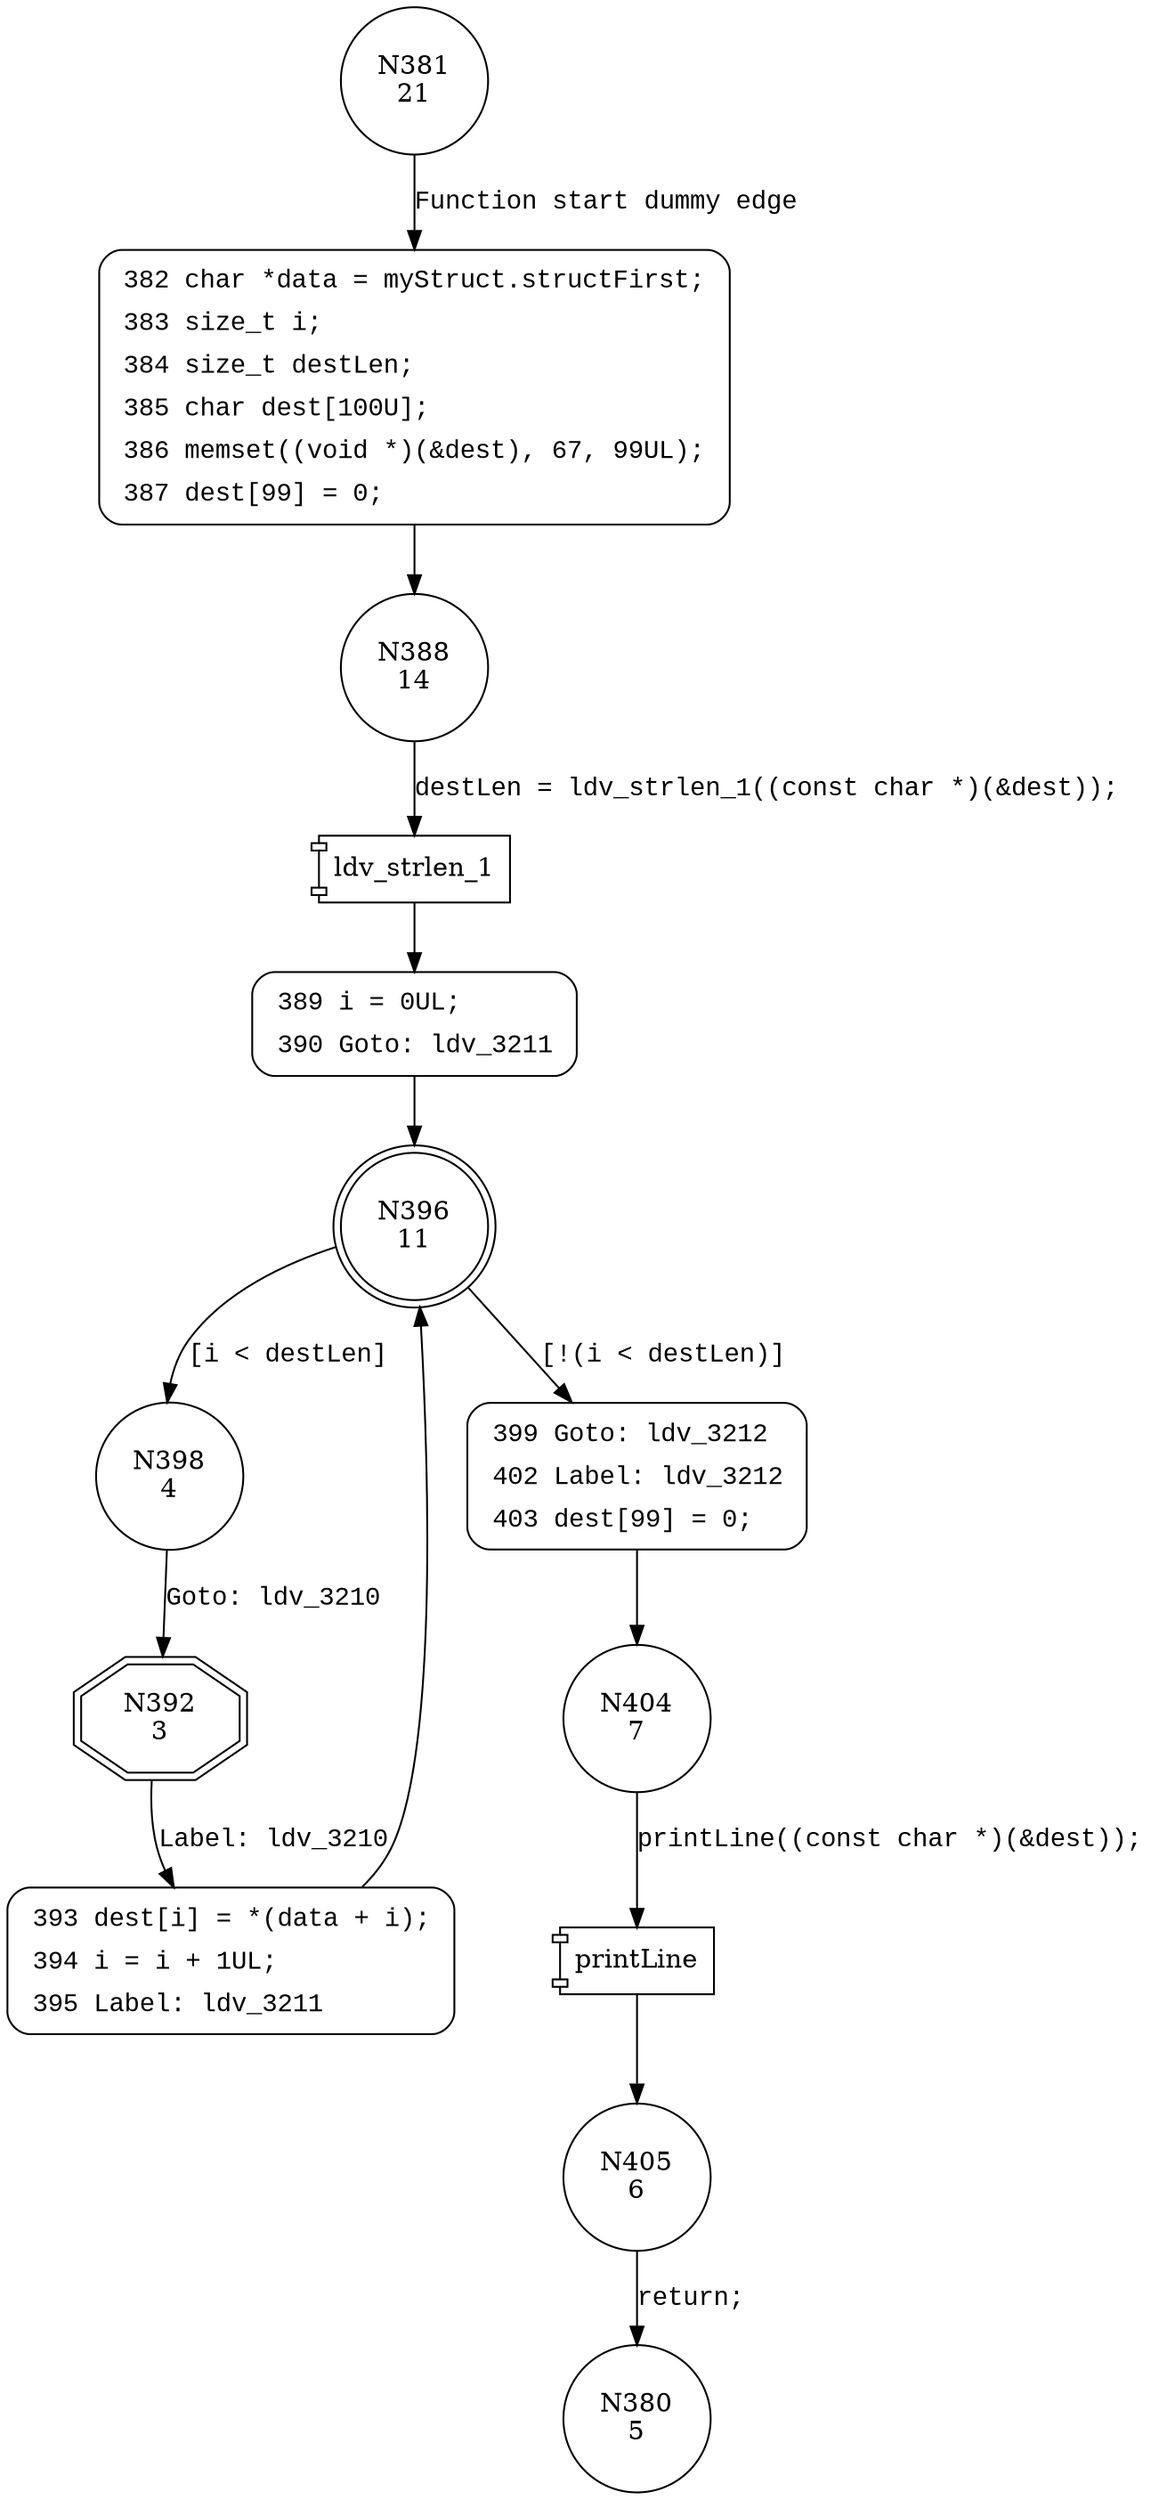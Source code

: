 digraph CWE126_Buffer_Overread__char_declare_loop_67b_goodG2BSink {
381 [shape="circle" label="N381\n21"]
382 [shape="circle" label="N382\n20"]
388 [shape="circle" label="N388\n14"]
389 [shape="circle" label="N389\n13"]
396 [shape="doublecircle" label="N396\n11"]
398 [shape="circle" label="N398\n4"]
399 [shape="circle" label="N399\n10"]
404 [shape="circle" label="N404\n7"]
405 [shape="circle" label="N405\n6"]
392 [shape="doubleoctagon" label="N392\n3"]
393 [shape="circle" label="N393\n2"]
380 [shape="circle" label="N380\n5"]
382 [style="filled,bold" penwidth="1" fillcolor="white" fontname="Courier New" shape="Mrecord" label=<<table border="0" cellborder="0" cellpadding="3" bgcolor="white"><tr><td align="right">382</td><td align="left">char *data = myStruct.structFirst;</td></tr><tr><td align="right">383</td><td align="left">size_t i;</td></tr><tr><td align="right">384</td><td align="left">size_t destLen;</td></tr><tr><td align="right">385</td><td align="left">char dest[100U];</td></tr><tr><td align="right">386</td><td align="left">memset((void *)(&amp;dest), 67, 99UL);</td></tr><tr><td align="right">387</td><td align="left">dest[99] = 0;</td></tr></table>>]
382 -> 388[label=""]
389 [style="filled,bold" penwidth="1" fillcolor="white" fontname="Courier New" shape="Mrecord" label=<<table border="0" cellborder="0" cellpadding="3" bgcolor="white"><tr><td align="right">389</td><td align="left">i = 0UL;</td></tr><tr><td align="right">390</td><td align="left">Goto: ldv_3211</td></tr></table>>]
389 -> 396[label=""]
399 [style="filled,bold" penwidth="1" fillcolor="white" fontname="Courier New" shape="Mrecord" label=<<table border="0" cellborder="0" cellpadding="3" bgcolor="white"><tr><td align="right">399</td><td align="left">Goto: ldv_3212</td></tr><tr><td align="right">402</td><td align="left">Label: ldv_3212</td></tr><tr><td align="right">403</td><td align="left">dest[99] = 0;</td></tr></table>>]
399 -> 404[label=""]
393 [style="filled,bold" penwidth="1" fillcolor="white" fontname="Courier New" shape="Mrecord" label=<<table border="0" cellborder="0" cellpadding="3" bgcolor="white"><tr><td align="right">393</td><td align="left">dest[i] = *(data + i);</td></tr><tr><td align="right">394</td><td align="left">i = i + 1UL;</td></tr><tr><td align="right">395</td><td align="left">Label: ldv_3211</td></tr></table>>]
393 -> 396[label=""]
381 -> 382 [label="Function start dummy edge" fontname="Courier New"]
100027 [shape="component" label="ldv_strlen_1"]
388 -> 100027 [label="destLen = ldv_strlen_1((const char *)(&dest));" fontname="Courier New"]
100027 -> 389 [label="" fontname="Courier New"]
396 -> 398 [label="[i < destLen]" fontname="Courier New"]
396 -> 399 [label="[!(i < destLen)]" fontname="Courier New"]
100028 [shape="component" label="printLine"]
404 -> 100028 [label="printLine((const char *)(&dest));" fontname="Courier New"]
100028 -> 405 [label="" fontname="Courier New"]
398 -> 392 [label="Goto: ldv_3210" fontname="Courier New"]
392 -> 393 [label="Label: ldv_3210" fontname="Courier New"]
405 -> 380 [label="return;" fontname="Courier New"]
}